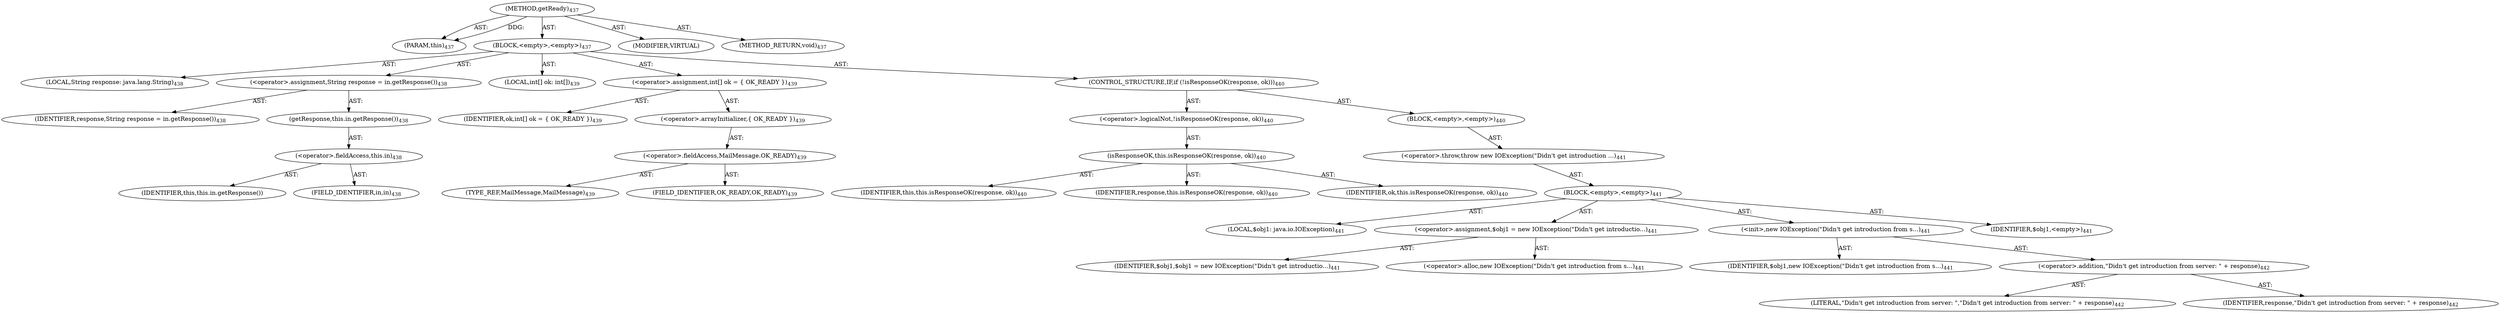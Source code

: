 digraph "getReady" {  
"111669149717" [label = <(METHOD,getReady)<SUB>437</SUB>> ]
"115964117006" [label = <(PARAM,this)<SUB>437</SUB>> ]
"25769803817" [label = <(BLOCK,&lt;empty&gt;,&lt;empty&gt;)<SUB>437</SUB>> ]
"94489280524" [label = <(LOCAL,String response: java.lang.String)<SUB>438</SUB>> ]
"30064771249" [label = <(&lt;operator&gt;.assignment,String response = in.getResponse())<SUB>438</SUB>> ]
"68719476897" [label = <(IDENTIFIER,response,String response = in.getResponse())<SUB>438</SUB>> ]
"30064771250" [label = <(getResponse,this.in.getResponse())<SUB>438</SUB>> ]
"30064771251" [label = <(&lt;operator&gt;.fieldAccess,this.in)<SUB>438</SUB>> ]
"68719476898" [label = <(IDENTIFIER,this,this.in.getResponse())> ]
"55834574895" [label = <(FIELD_IDENTIFIER,in,in)<SUB>438</SUB>> ]
"94489280525" [label = <(LOCAL,int[] ok: int[])<SUB>439</SUB>> ]
"30064771252" [label = <(&lt;operator&gt;.assignment,int[] ok = { OK_READY })<SUB>439</SUB>> ]
"68719476899" [label = <(IDENTIFIER,ok,int[] ok = { OK_READY })<SUB>439</SUB>> ]
"30064771253" [label = <(&lt;operator&gt;.arrayInitializer,{ OK_READY })<SUB>439</SUB>> ]
"30064771254" [label = <(&lt;operator&gt;.fieldAccess,MailMessage.OK_READY)<SUB>439</SUB>> ]
"180388626438" [label = <(TYPE_REF,MailMessage,MailMessage)<SUB>439</SUB>> ]
"55834574896" [label = <(FIELD_IDENTIFIER,OK_READY,OK_READY)<SUB>439</SUB>> ]
"47244640275" [label = <(CONTROL_STRUCTURE,IF,if (!isResponseOK(response, ok)))<SUB>440</SUB>> ]
"30064771255" [label = <(&lt;operator&gt;.logicalNot,!isResponseOK(response, ok))<SUB>440</SUB>> ]
"30064771256" [label = <(isResponseOK,this.isResponseOK(response, ok))<SUB>440</SUB>> ]
"68719476764" [label = <(IDENTIFIER,this,this.isResponseOK(response, ok))<SUB>440</SUB>> ]
"68719476900" [label = <(IDENTIFIER,response,this.isResponseOK(response, ok))<SUB>440</SUB>> ]
"68719476901" [label = <(IDENTIFIER,ok,this.isResponseOK(response, ok))<SUB>440</SUB>> ]
"25769803818" [label = <(BLOCK,&lt;empty&gt;,&lt;empty&gt;)<SUB>440</SUB>> ]
"30064771257" [label = <(&lt;operator&gt;.throw,throw new IOException(&quot;Didn't get introduction ...)<SUB>441</SUB>> ]
"25769803819" [label = <(BLOCK,&lt;empty&gt;,&lt;empty&gt;)<SUB>441</SUB>> ]
"94489280526" [label = <(LOCAL,$obj1: java.io.IOException)<SUB>441</SUB>> ]
"30064771258" [label = <(&lt;operator&gt;.assignment,$obj1 = new IOException(&quot;Didn't get introductio...)<SUB>441</SUB>> ]
"68719476902" [label = <(IDENTIFIER,$obj1,$obj1 = new IOException(&quot;Didn't get introductio...)<SUB>441</SUB>> ]
"30064771259" [label = <(&lt;operator&gt;.alloc,new IOException(&quot;Didn't get introduction from s...)<SUB>441</SUB>> ]
"30064771260" [label = <(&lt;init&gt;,new IOException(&quot;Didn't get introduction from s...)<SUB>441</SUB>> ]
"68719476903" [label = <(IDENTIFIER,$obj1,new IOException(&quot;Didn't get introduction from s...)<SUB>441</SUB>> ]
"30064771261" [label = <(&lt;operator&gt;.addition,&quot;Didn't get introduction from server: &quot; + response)<SUB>442</SUB>> ]
"90194313242" [label = <(LITERAL,&quot;Didn't get introduction from server: &quot;,&quot;Didn't get introduction from server: &quot; + response)<SUB>442</SUB>> ]
"68719476904" [label = <(IDENTIFIER,response,&quot;Didn't get introduction from server: &quot; + response)<SUB>442</SUB>> ]
"68719476905" [label = <(IDENTIFIER,$obj1,&lt;empty&gt;)<SUB>441</SUB>> ]
"133143986241" [label = <(MODIFIER,VIRTUAL)> ]
"128849018901" [label = <(METHOD_RETURN,void)<SUB>437</SUB>> ]
  "111669149717" -> "115964117006"  [ label = "AST: "] 
  "111669149717" -> "25769803817"  [ label = "AST: "] 
  "111669149717" -> "133143986241"  [ label = "AST: "] 
  "111669149717" -> "128849018901"  [ label = "AST: "] 
  "25769803817" -> "94489280524"  [ label = "AST: "] 
  "25769803817" -> "30064771249"  [ label = "AST: "] 
  "25769803817" -> "94489280525"  [ label = "AST: "] 
  "25769803817" -> "30064771252"  [ label = "AST: "] 
  "25769803817" -> "47244640275"  [ label = "AST: "] 
  "30064771249" -> "68719476897"  [ label = "AST: "] 
  "30064771249" -> "30064771250"  [ label = "AST: "] 
  "30064771250" -> "30064771251"  [ label = "AST: "] 
  "30064771251" -> "68719476898"  [ label = "AST: "] 
  "30064771251" -> "55834574895"  [ label = "AST: "] 
  "30064771252" -> "68719476899"  [ label = "AST: "] 
  "30064771252" -> "30064771253"  [ label = "AST: "] 
  "30064771253" -> "30064771254"  [ label = "AST: "] 
  "30064771254" -> "180388626438"  [ label = "AST: "] 
  "30064771254" -> "55834574896"  [ label = "AST: "] 
  "47244640275" -> "30064771255"  [ label = "AST: "] 
  "47244640275" -> "25769803818"  [ label = "AST: "] 
  "30064771255" -> "30064771256"  [ label = "AST: "] 
  "30064771256" -> "68719476764"  [ label = "AST: "] 
  "30064771256" -> "68719476900"  [ label = "AST: "] 
  "30064771256" -> "68719476901"  [ label = "AST: "] 
  "25769803818" -> "30064771257"  [ label = "AST: "] 
  "30064771257" -> "25769803819"  [ label = "AST: "] 
  "25769803819" -> "94489280526"  [ label = "AST: "] 
  "25769803819" -> "30064771258"  [ label = "AST: "] 
  "25769803819" -> "30064771260"  [ label = "AST: "] 
  "25769803819" -> "68719476905"  [ label = "AST: "] 
  "30064771258" -> "68719476902"  [ label = "AST: "] 
  "30064771258" -> "30064771259"  [ label = "AST: "] 
  "30064771260" -> "68719476903"  [ label = "AST: "] 
  "30064771260" -> "30064771261"  [ label = "AST: "] 
  "30064771261" -> "90194313242"  [ label = "AST: "] 
  "30064771261" -> "68719476904"  [ label = "AST: "] 
  "111669149717" -> "115964117006"  [ label = "DDG: "] 
}

